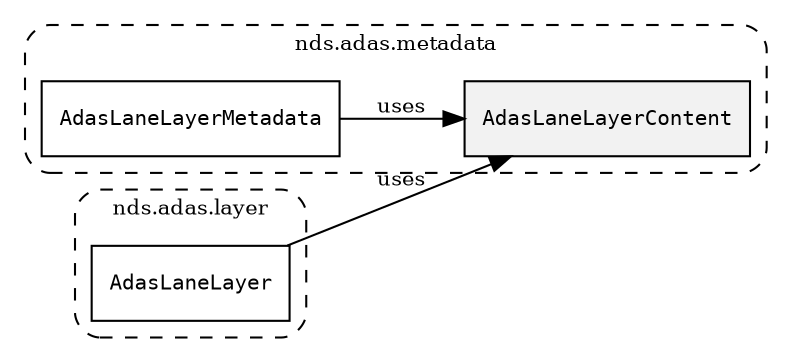/**
 * This dot file creates symbol collaboration diagram for AdasLaneLayerContent.
 */
digraph ZSERIO
{
    node [shape=box, fontsize=10];
    rankdir="LR";
    fontsize=10;
    tooltip="AdasLaneLayerContent collaboration diagram";

    subgraph "cluster_nds.adas.metadata"
    {
        style="dashed, rounded";
        label="nds.adas.metadata";
        tooltip="Package nds.adas.metadata";
        href="../../../content/packages/nds.adas.metadata.html#Package-nds-adas-metadata";
        target="_parent";

        "AdasLaneLayerContent" [style="filled", fillcolor="#0000000D", target="_parent", label=<<font face="monospace"><table align="center" border="0" cellspacing="0" cellpadding="0"><tr><td href="../../../content/packages/nds.adas.metadata.html#Bitmask-AdasLaneLayerContent" title="Bitmask defined in nds.adas.metadata">AdasLaneLayerContent</td></tr></table></font>>];
        "AdasLaneLayerMetadata" [target="_parent", label=<<font face="monospace"><table align="center" border="0" cellspacing="0" cellpadding="0"><tr><td href="../../../content/packages/nds.adas.metadata.html#Structure-AdasLaneLayerMetadata" title="Structure defined in nds.adas.metadata">AdasLaneLayerMetadata</td></tr></table></font>>];
    }

    subgraph "cluster_nds.adas.layer"
    {
        style="dashed, rounded";
        label="nds.adas.layer";
        tooltip="Package nds.adas.layer";
        href="../../../content/packages/nds.adas.layer.html#Package-nds-adas-layer";
        target="_parent";

        "AdasLaneLayer" [target="_parent", label=<<font face="monospace"><table align="center" border="0" cellspacing="0" cellpadding="0"><tr><td href="../../../content/packages/nds.adas.layer.html#Structure-AdasLaneLayer" title="Structure defined in nds.adas.layer">AdasLaneLayer</td></tr></table></font>>];
    }

    "AdasLaneLayer" -> "AdasLaneLayerContent" [label="uses", fontsize=10];
    "AdasLaneLayerMetadata" -> "AdasLaneLayerContent" [label="uses", fontsize=10];
}
